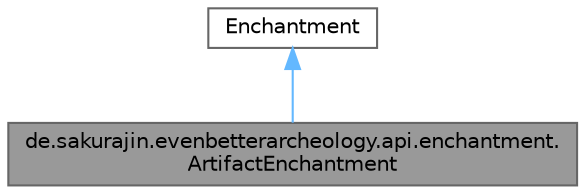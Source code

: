 digraph "de.sakurajin.evenbetterarcheology.api.enchantment.ArtifactEnchantment"
{
 // LATEX_PDF_SIZE
  bgcolor="transparent";
  edge [fontname=Helvetica,fontsize=10,labelfontname=Helvetica,labelfontsize=10];
  node [fontname=Helvetica,fontsize=10,shape=box,height=0.2,width=0.4];
  Node1 [label="de.sakurajin.evenbetterarcheology.api.enchantment.\lArtifactEnchantment",height=0.2,width=0.4,color="gray40", fillcolor="grey60", style="filled", fontcolor="black",tooltip="A generic class representing an enchantment that is only available as loot."];
  Node2 -> Node1 [dir="back",color="steelblue1",style="solid"];
  Node2 [label="Enchantment",height=0.2,width=0.4,color="gray40", fillcolor="white", style="filled",tooltip=" "];
}
